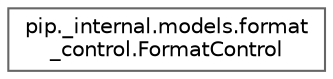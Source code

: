 digraph "Graphical Class Hierarchy"
{
 // LATEX_PDF_SIZE
  bgcolor="transparent";
  edge [fontname=Helvetica,fontsize=10,labelfontname=Helvetica,labelfontsize=10];
  node [fontname=Helvetica,fontsize=10,shape=box,height=0.2,width=0.4];
  rankdir="LR";
  Node0 [id="Node000000",label="pip._internal.models.format\l_control.FormatControl",height=0.2,width=0.4,color="grey40", fillcolor="white", style="filled",URL="$classpip_1_1__internal_1_1models_1_1format__control_1_1_format_control.html",tooltip=" "];
}
